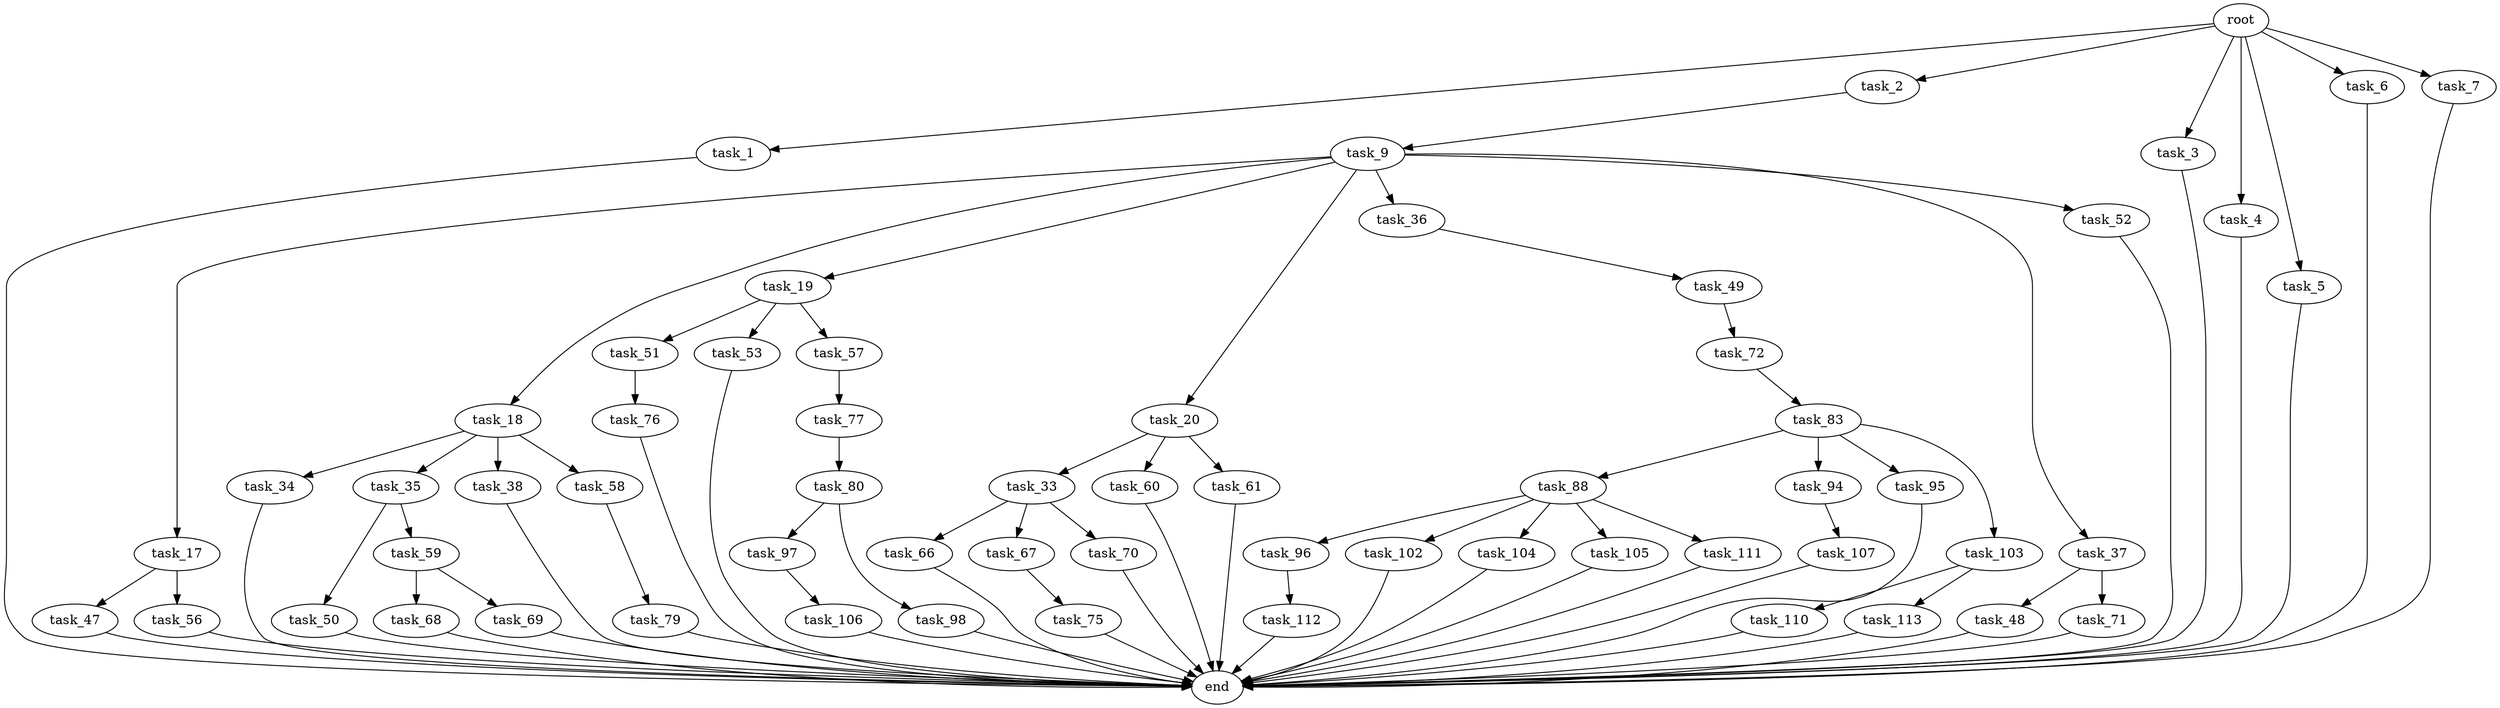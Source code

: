 digraph G {
  root [size="0.000000"];
  task_1 [size="368293445632.000000"];
  task_2 [size="782757789696.000000"];
  task_3 [size="1850214546.000000"];
  task_4 [size="231928233984.000000"];
  task_5 [size="12478041304.000000"];
  task_6 [size="549755813888.000000"];
  task_7 [size="134217728000.000000"];
  task_9 [size="11185804847.000000"];
  task_17 [size="68719476736.000000"];
  task_18 [size="16999254853.000000"];
  task_19 [size="632829138847.000000"];
  task_20 [size="368293445632.000000"];
  task_33 [size="34796770568.000000"];
  task_34 [size="1073741824000.000000"];
  task_35 [size="690418647462.000000"];
  task_36 [size="8068422659.000000"];
  task_37 [size="250589488933.000000"];
  task_38 [size="28991029248.000000"];
  task_47 [size="217611158883.000000"];
  task_48 [size="11228554371.000000"];
  task_49 [size="1073741824000.000000"];
  task_50 [size="1073741824000.000000"];
  task_51 [size="368293445632.000000"];
  task_52 [size="134217728000.000000"];
  task_53 [size="27074418728.000000"];
  task_56 [size="25760995529.000000"];
  task_57 [size="4255888277.000000"];
  task_58 [size="134217728000.000000"];
  task_59 [size="938138366691.000000"];
  task_60 [size="99793366911.000000"];
  task_61 [size="782757789696.000000"];
  task_66 [size="25231291104.000000"];
  task_67 [size="2856262483.000000"];
  task_68 [size="446399969223.000000"];
  task_69 [size="6780753894.000000"];
  task_70 [size="368293445632.000000"];
  task_71 [size="159386186039.000000"];
  task_72 [size="148722166489.000000"];
  task_75 [size="130332687131.000000"];
  task_76 [size="28991029248.000000"];
  task_77 [size="226127182868.000000"];
  task_79 [size="3423994332.000000"];
  task_80 [size="7819360510.000000"];
  task_83 [size="15500980229.000000"];
  task_88 [size="368293445632.000000"];
  task_94 [size="549755813888.000000"];
  task_95 [size="260050341489.000000"];
  task_96 [size="258641861428.000000"];
  task_97 [size="782757789696.000000"];
  task_98 [size="1073741824000.000000"];
  task_102 [size="11821949965.000000"];
  task_103 [size="1386234026.000000"];
  task_104 [size="7058587925.000000"];
  task_105 [size="66488092662.000000"];
  task_106 [size="68719476736.000000"];
  task_107 [size="549755813888.000000"];
  task_110 [size="1030132562451.000000"];
  task_111 [size="48344836071.000000"];
  task_112 [size="4759063701.000000"];
  task_113 [size="68719476736.000000"];
  end [size="0.000000"];

  root -> task_1 [size="1.000000"];
  root -> task_2 [size="1.000000"];
  root -> task_3 [size="1.000000"];
  root -> task_4 [size="1.000000"];
  root -> task_5 [size="1.000000"];
  root -> task_6 [size="1.000000"];
  root -> task_7 [size="1.000000"];
  task_1 -> end [size="1.000000"];
  task_2 -> task_9 [size="679477248.000000"];
  task_3 -> end [size="1.000000"];
  task_4 -> end [size="1.000000"];
  task_5 -> end [size="1.000000"];
  task_6 -> end [size="1.000000"];
  task_7 -> end [size="1.000000"];
  task_9 -> task_17 [size="536870912.000000"];
  task_9 -> task_18 [size="536870912.000000"];
  task_9 -> task_19 [size="536870912.000000"];
  task_9 -> task_20 [size="536870912.000000"];
  task_9 -> task_36 [size="536870912.000000"];
  task_9 -> task_37 [size="536870912.000000"];
  task_9 -> task_52 [size="536870912.000000"];
  task_17 -> task_47 [size="134217728.000000"];
  task_17 -> task_56 [size="134217728.000000"];
  task_18 -> task_34 [size="301989888.000000"];
  task_18 -> task_35 [size="301989888.000000"];
  task_18 -> task_38 [size="301989888.000000"];
  task_18 -> task_58 [size="301989888.000000"];
  task_19 -> task_51 [size="679477248.000000"];
  task_19 -> task_53 [size="679477248.000000"];
  task_19 -> task_57 [size="679477248.000000"];
  task_20 -> task_33 [size="411041792.000000"];
  task_20 -> task_60 [size="411041792.000000"];
  task_20 -> task_61 [size="411041792.000000"];
  task_33 -> task_66 [size="679477248.000000"];
  task_33 -> task_67 [size="679477248.000000"];
  task_33 -> task_70 [size="679477248.000000"];
  task_34 -> end [size="1.000000"];
  task_35 -> task_50 [size="536870912.000000"];
  task_35 -> task_59 [size="536870912.000000"];
  task_36 -> task_49 [size="536870912.000000"];
  task_37 -> task_48 [size="301989888.000000"];
  task_37 -> task_71 [size="301989888.000000"];
  task_38 -> end [size="1.000000"];
  task_47 -> end [size="1.000000"];
  task_48 -> end [size="1.000000"];
  task_49 -> task_72 [size="838860800.000000"];
  task_50 -> end [size="1.000000"];
  task_51 -> task_76 [size="411041792.000000"];
  task_52 -> end [size="1.000000"];
  task_53 -> end [size="1.000000"];
  task_56 -> end [size="1.000000"];
  task_57 -> task_77 [size="209715200.000000"];
  task_58 -> task_79 [size="209715200.000000"];
  task_59 -> task_68 [size="838860800.000000"];
  task_59 -> task_69 [size="838860800.000000"];
  task_60 -> end [size="1.000000"];
  task_61 -> end [size="1.000000"];
  task_66 -> end [size="1.000000"];
  task_67 -> task_75 [size="75497472.000000"];
  task_68 -> end [size="1.000000"];
  task_69 -> end [size="1.000000"];
  task_70 -> end [size="1.000000"];
  task_71 -> end [size="1.000000"];
  task_72 -> task_83 [size="209715200.000000"];
  task_75 -> end [size="1.000000"];
  task_76 -> end [size="1.000000"];
  task_77 -> task_80 [size="209715200.000000"];
  task_79 -> end [size="1.000000"];
  task_80 -> task_97 [size="134217728.000000"];
  task_80 -> task_98 [size="134217728.000000"];
  task_83 -> task_88 [size="679477248.000000"];
  task_83 -> task_94 [size="679477248.000000"];
  task_83 -> task_95 [size="679477248.000000"];
  task_83 -> task_103 [size="679477248.000000"];
  task_88 -> task_96 [size="411041792.000000"];
  task_88 -> task_102 [size="411041792.000000"];
  task_88 -> task_104 [size="411041792.000000"];
  task_88 -> task_105 [size="411041792.000000"];
  task_88 -> task_111 [size="411041792.000000"];
  task_94 -> task_107 [size="536870912.000000"];
  task_95 -> end [size="1.000000"];
  task_96 -> task_112 [size="411041792.000000"];
  task_97 -> task_106 [size="679477248.000000"];
  task_98 -> end [size="1.000000"];
  task_102 -> end [size="1.000000"];
  task_103 -> task_110 [size="33554432.000000"];
  task_103 -> task_113 [size="33554432.000000"];
  task_104 -> end [size="1.000000"];
  task_105 -> end [size="1.000000"];
  task_106 -> end [size="1.000000"];
  task_107 -> end [size="1.000000"];
  task_110 -> end [size="1.000000"];
  task_111 -> end [size="1.000000"];
  task_112 -> end [size="1.000000"];
  task_113 -> end [size="1.000000"];
}
